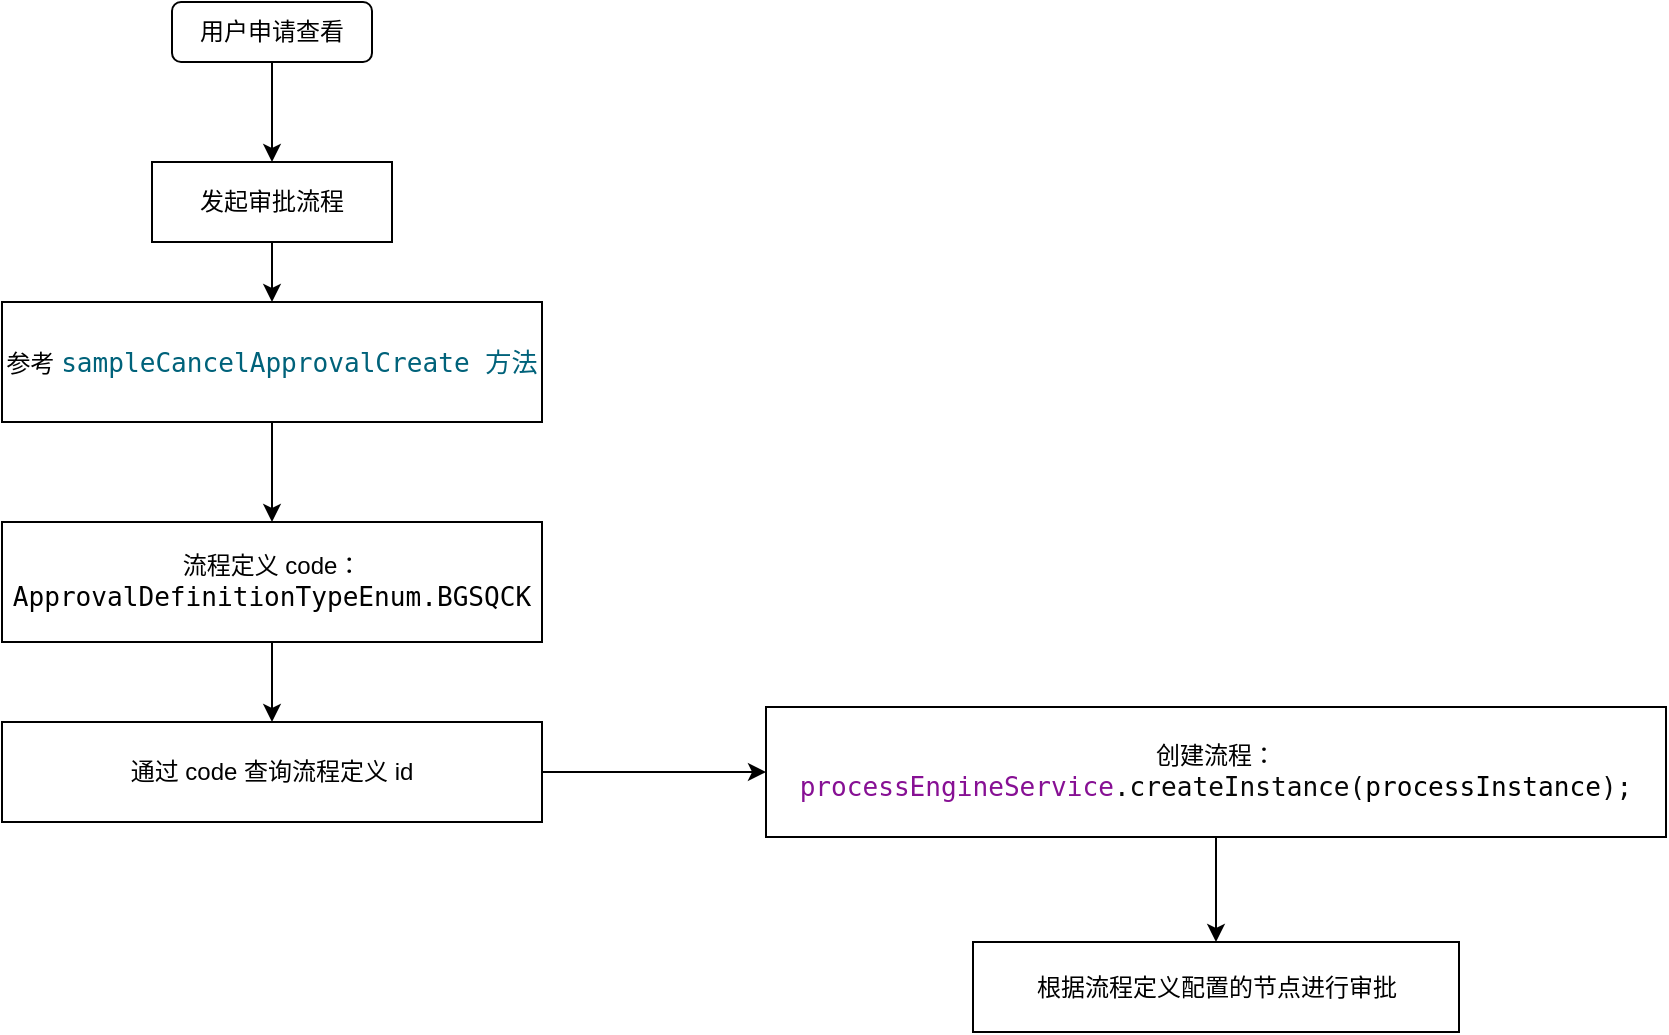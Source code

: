 <mxfile version="24.7.1" type="github">
  <diagram name="第 1 页" id="tN9jCnUPORuDZxZZFhFp">
    <mxGraphModel dx="1891" dy="564" grid="1" gridSize="10" guides="1" tooltips="1" connect="1" arrows="1" fold="1" page="1" pageScale="1" pageWidth="827" pageHeight="1169" math="0" shadow="0">
      <root>
        <mxCell id="0" />
        <mxCell id="1" parent="0" />
        <mxCell id="d-A-i4SPgL7deVdhDLGZ-4" style="edgeStyle=orthogonalEdgeStyle;rounded=0;orthogonalLoop=1;jettySize=auto;html=1;entryX=0.5;entryY=0;entryDx=0;entryDy=0;" edge="1" parent="1" source="d-A-i4SPgL7deVdhDLGZ-2" target="d-A-i4SPgL7deVdhDLGZ-3">
          <mxGeometry relative="1" as="geometry" />
        </mxCell>
        <mxCell id="d-A-i4SPgL7deVdhDLGZ-2" value="用户申请查看" style="rounded=1;whiteSpace=wrap;html=1;" vertex="1" parent="1">
          <mxGeometry x="80" y="40" width="100" height="30" as="geometry" />
        </mxCell>
        <mxCell id="d-A-i4SPgL7deVdhDLGZ-5" style="edgeStyle=orthogonalEdgeStyle;rounded=0;orthogonalLoop=1;jettySize=auto;html=1;" edge="1" parent="1" source="d-A-i4SPgL7deVdhDLGZ-3" target="d-A-i4SPgL7deVdhDLGZ-6">
          <mxGeometry relative="1" as="geometry">
            <mxPoint x="130" y="220" as="targetPoint" />
          </mxGeometry>
        </mxCell>
        <mxCell id="d-A-i4SPgL7deVdhDLGZ-3" value="发起审批流程" style="rounded=0;whiteSpace=wrap;html=1;" vertex="1" parent="1">
          <mxGeometry x="70" y="120" width="120" height="40" as="geometry" />
        </mxCell>
        <mxCell id="d-A-i4SPgL7deVdhDLGZ-7" style="edgeStyle=orthogonalEdgeStyle;rounded=0;orthogonalLoop=1;jettySize=auto;html=1;" edge="1" parent="1" source="d-A-i4SPgL7deVdhDLGZ-6" target="d-A-i4SPgL7deVdhDLGZ-8">
          <mxGeometry relative="1" as="geometry">
            <mxPoint x="130" y="290" as="targetPoint" />
          </mxGeometry>
        </mxCell>
        <mxCell id="d-A-i4SPgL7deVdhDLGZ-6" value="参考&amp;nbsp;&lt;span style=&quot;color: rgb(0, 98, 122); font-family: &amp;quot;JetBrains Mono&amp;quot;, monospace; font-size: 9.8pt; background-color: rgb(255, 255, 255);&quot;&gt;sampleCancelApprovalCreate 方法&lt;/span&gt;" style="rounded=0;whiteSpace=wrap;html=1;" vertex="1" parent="1">
          <mxGeometry x="-5" y="190" width="270" height="60" as="geometry" />
        </mxCell>
        <mxCell id="d-A-i4SPgL7deVdhDLGZ-10" value="" style="edgeStyle=orthogonalEdgeStyle;rounded=0;orthogonalLoop=1;jettySize=auto;html=1;" edge="1" parent="1" source="d-A-i4SPgL7deVdhDLGZ-8" target="d-A-i4SPgL7deVdhDLGZ-9">
          <mxGeometry relative="1" as="geometry" />
        </mxCell>
        <mxCell id="d-A-i4SPgL7deVdhDLGZ-8" value="流程定义 code：&lt;span style=&quot;font-family: &amp;quot;JetBrains Mono&amp;quot;, monospace; font-size: 9.8pt; background-color: rgb(255, 255, 255);&quot;&gt;ApprovalDefinitionTypeEnum.&lt;/span&gt;&lt;font face=&quot;JetBrains Mono, monospace&quot;&gt;&lt;span style=&quot;font-size: 13.067px;&quot;&gt;BGSQCK&lt;/span&gt;&lt;/font&gt;" style="rounded=0;whiteSpace=wrap;html=1;" vertex="1" parent="1">
          <mxGeometry x="-5" y="300" width="270" height="60" as="geometry" />
        </mxCell>
        <mxCell id="d-A-i4SPgL7deVdhDLGZ-13" style="edgeStyle=orthogonalEdgeStyle;rounded=0;orthogonalLoop=1;jettySize=auto;html=1;entryX=0;entryY=0.5;entryDx=0;entryDy=0;" edge="1" parent="1" source="d-A-i4SPgL7deVdhDLGZ-9" target="d-A-i4SPgL7deVdhDLGZ-11">
          <mxGeometry relative="1" as="geometry" />
        </mxCell>
        <mxCell id="d-A-i4SPgL7deVdhDLGZ-9" value="通过 code 查询流程定义 id" style="whiteSpace=wrap;html=1;rounded=0;" vertex="1" parent="1">
          <mxGeometry x="-5" y="400" width="270" height="50" as="geometry" />
        </mxCell>
        <mxCell id="d-A-i4SPgL7deVdhDLGZ-15" value="" style="edgeStyle=orthogonalEdgeStyle;rounded=0;orthogonalLoop=1;jettySize=auto;html=1;" edge="1" parent="1" source="d-A-i4SPgL7deVdhDLGZ-11" target="d-A-i4SPgL7deVdhDLGZ-14">
          <mxGeometry relative="1" as="geometry" />
        </mxCell>
        <mxCell id="d-A-i4SPgL7deVdhDLGZ-11" value="创建流程：&lt;span style=&quot;font-family: &amp;quot;JetBrains Mono&amp;quot;, monospace; font-size: 9.8pt; background-color: rgb(255, 255, 255); color: rgb(135, 16, 148);&quot;&gt;processEngineService&lt;/span&gt;&lt;span style=&quot;font-family: &amp;quot;JetBrains Mono&amp;quot;, monospace; font-size: 9.8pt; background-color: rgb(255, 255, 255); color: rgb(8, 8, 8);&quot;&gt;.createInstance(&lt;/span&gt;&lt;span style=&quot;font-family: &amp;quot;JetBrains Mono&amp;quot;, monospace; font-size: 9.8pt; background-color: rgb(255, 255, 255);&quot;&gt;processInstance&lt;/span&gt;&lt;span style=&quot;font-family: &amp;quot;JetBrains Mono&amp;quot;, monospace; font-size: 9.8pt; background-color: rgb(255, 255, 255); color: rgb(8, 8, 8);&quot;&gt;);&lt;/span&gt;" style="whiteSpace=wrap;html=1;rounded=0;" vertex="1" parent="1">
          <mxGeometry x="377" y="392.5" width="450" height="65" as="geometry" />
        </mxCell>
        <mxCell id="d-A-i4SPgL7deVdhDLGZ-14" value="根据流程定义配置的节点进行审批" style="whiteSpace=wrap;html=1;rounded=0;" vertex="1" parent="1">
          <mxGeometry x="480.5" y="510" width="243" height="45" as="geometry" />
        </mxCell>
      </root>
    </mxGraphModel>
  </diagram>
</mxfile>
